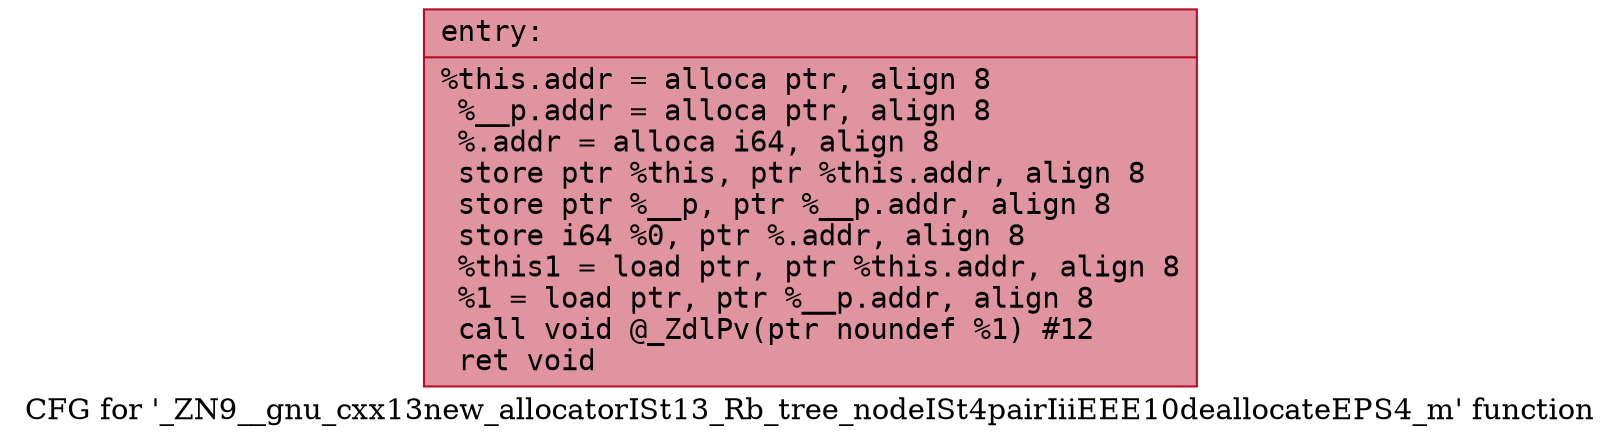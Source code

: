 digraph "CFG for '_ZN9__gnu_cxx13new_allocatorISt13_Rb_tree_nodeISt4pairIiiEEE10deallocateEPS4_m' function" {
	label="CFG for '_ZN9__gnu_cxx13new_allocatorISt13_Rb_tree_nodeISt4pairIiiEEE10deallocateEPS4_m' function";

	Node0x55579cdaa2a0 [shape=record,color="#b70d28ff", style=filled, fillcolor="#b70d2870" fontname="Courier",label="{entry:\l|  %this.addr = alloca ptr, align 8\l  %__p.addr = alloca ptr, align 8\l  %.addr = alloca i64, align 8\l  store ptr %this, ptr %this.addr, align 8\l  store ptr %__p, ptr %__p.addr, align 8\l  store i64 %0, ptr %.addr, align 8\l  %this1 = load ptr, ptr %this.addr, align 8\l  %1 = load ptr, ptr %__p.addr, align 8\l  call void @_ZdlPv(ptr noundef %1) #12\l  ret void\l}"];
}
